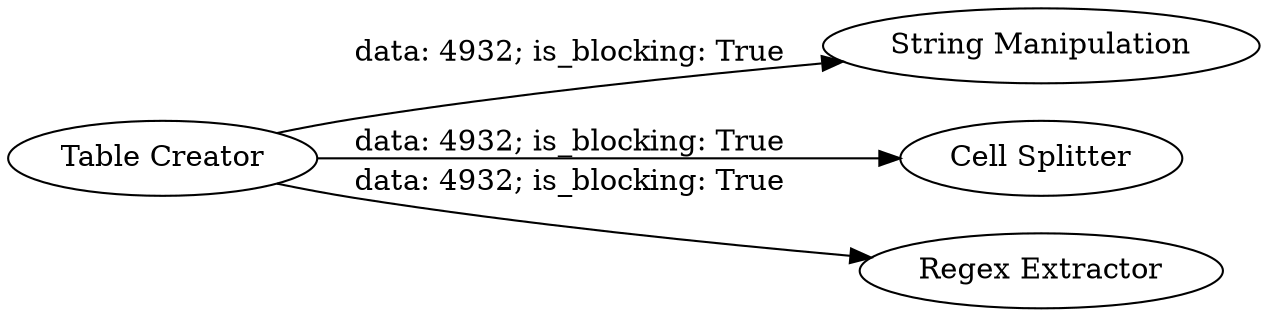 digraph {
	"3651147911872746358_2" [label="Table Creator"]
	"3651147911872746358_4" [label="String Manipulation"]
	"3651147911872746358_3" [label="Cell Splitter"]
	"3651147911872746358_1" [label="Regex Extractor"]
	"3651147911872746358_2" -> "3651147911872746358_4" [label="data: 4932; is_blocking: True"]
	"3651147911872746358_2" -> "3651147911872746358_3" [label="data: 4932; is_blocking: True"]
	"3651147911872746358_2" -> "3651147911872746358_1" [label="data: 4932; is_blocking: True"]
	rankdir=LR
}
